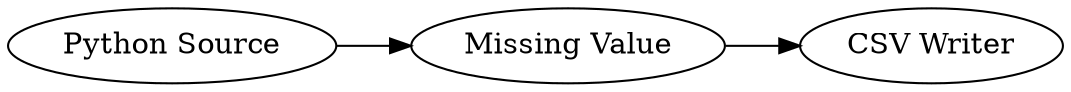 digraph {
	9 -> 11
	11 -> 12
	11 [label="Missing Value"]
	12 [label="CSV Writer"]
	9 [label="Python Source"]
	rankdir=LR
}
